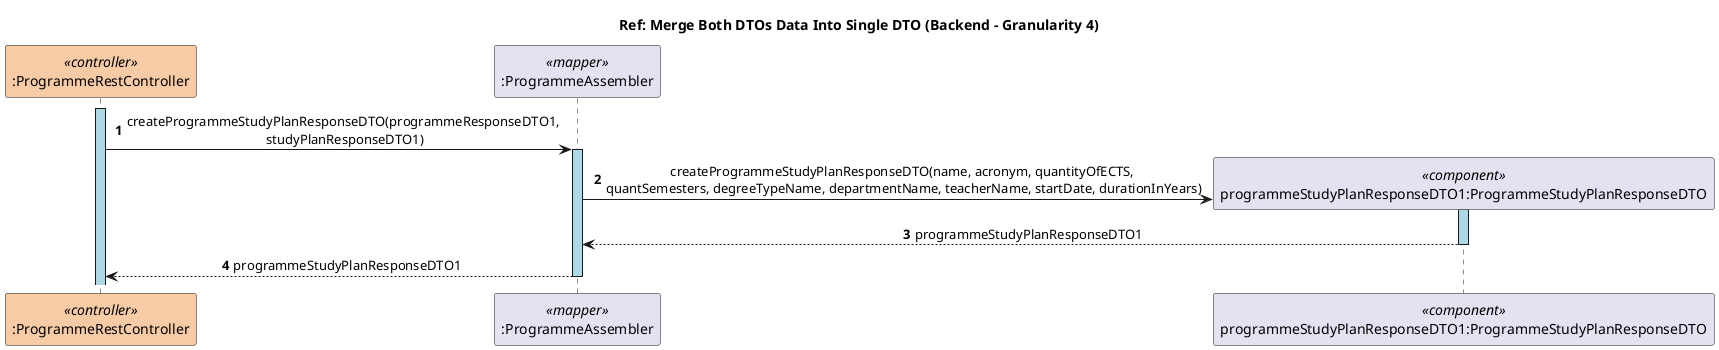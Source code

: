 @startuml
title Ref: Merge Both DTOs Data Into Single DTO (Backend - Granularity 4)
skinparam sequenceLifeLineBackgroundColor lightblue
skinparam sequenceMessageAlign center
autonumber

participant ":ProgrammeRestController" as ProgrammeRestController <<controller>> #F6CBA5
participant ":ProgrammeAssembler" as ProgrammeAssembler <<mapper>>
participant "programmeStudyPlanResponseDTO1:ProgrammeStudyPlanResponseDTO" as ProgrammeStudyPlanResponseDTO <<component>>

activate ProgrammeRestController
ProgrammeRestController -> ProgrammeAssembler ++: createProgrammeStudyPlanResponseDTO(programmeResponseDTO1, \nstudyPlanResponseDTO1)
ProgrammeAssembler -> ProgrammeStudyPlanResponseDTO **: createProgrammeStudyPlanResponseDTO(name, acronym, quantityOfECTS, \nquantSemesters, degreeTypeName, departmentName, teacherName, startDate, durationInYears)
activate ProgrammeStudyPlanResponseDTO
ProgrammeStudyPlanResponseDTO --> ProgrammeAssembler: programmeStudyPlanResponseDTO1
deactivate ProgrammeStudyPlanResponseDTO
ProgrammeAssembler --> ProgrammeRestController --: programmeStudyPlanResponseDTO1
@enduml